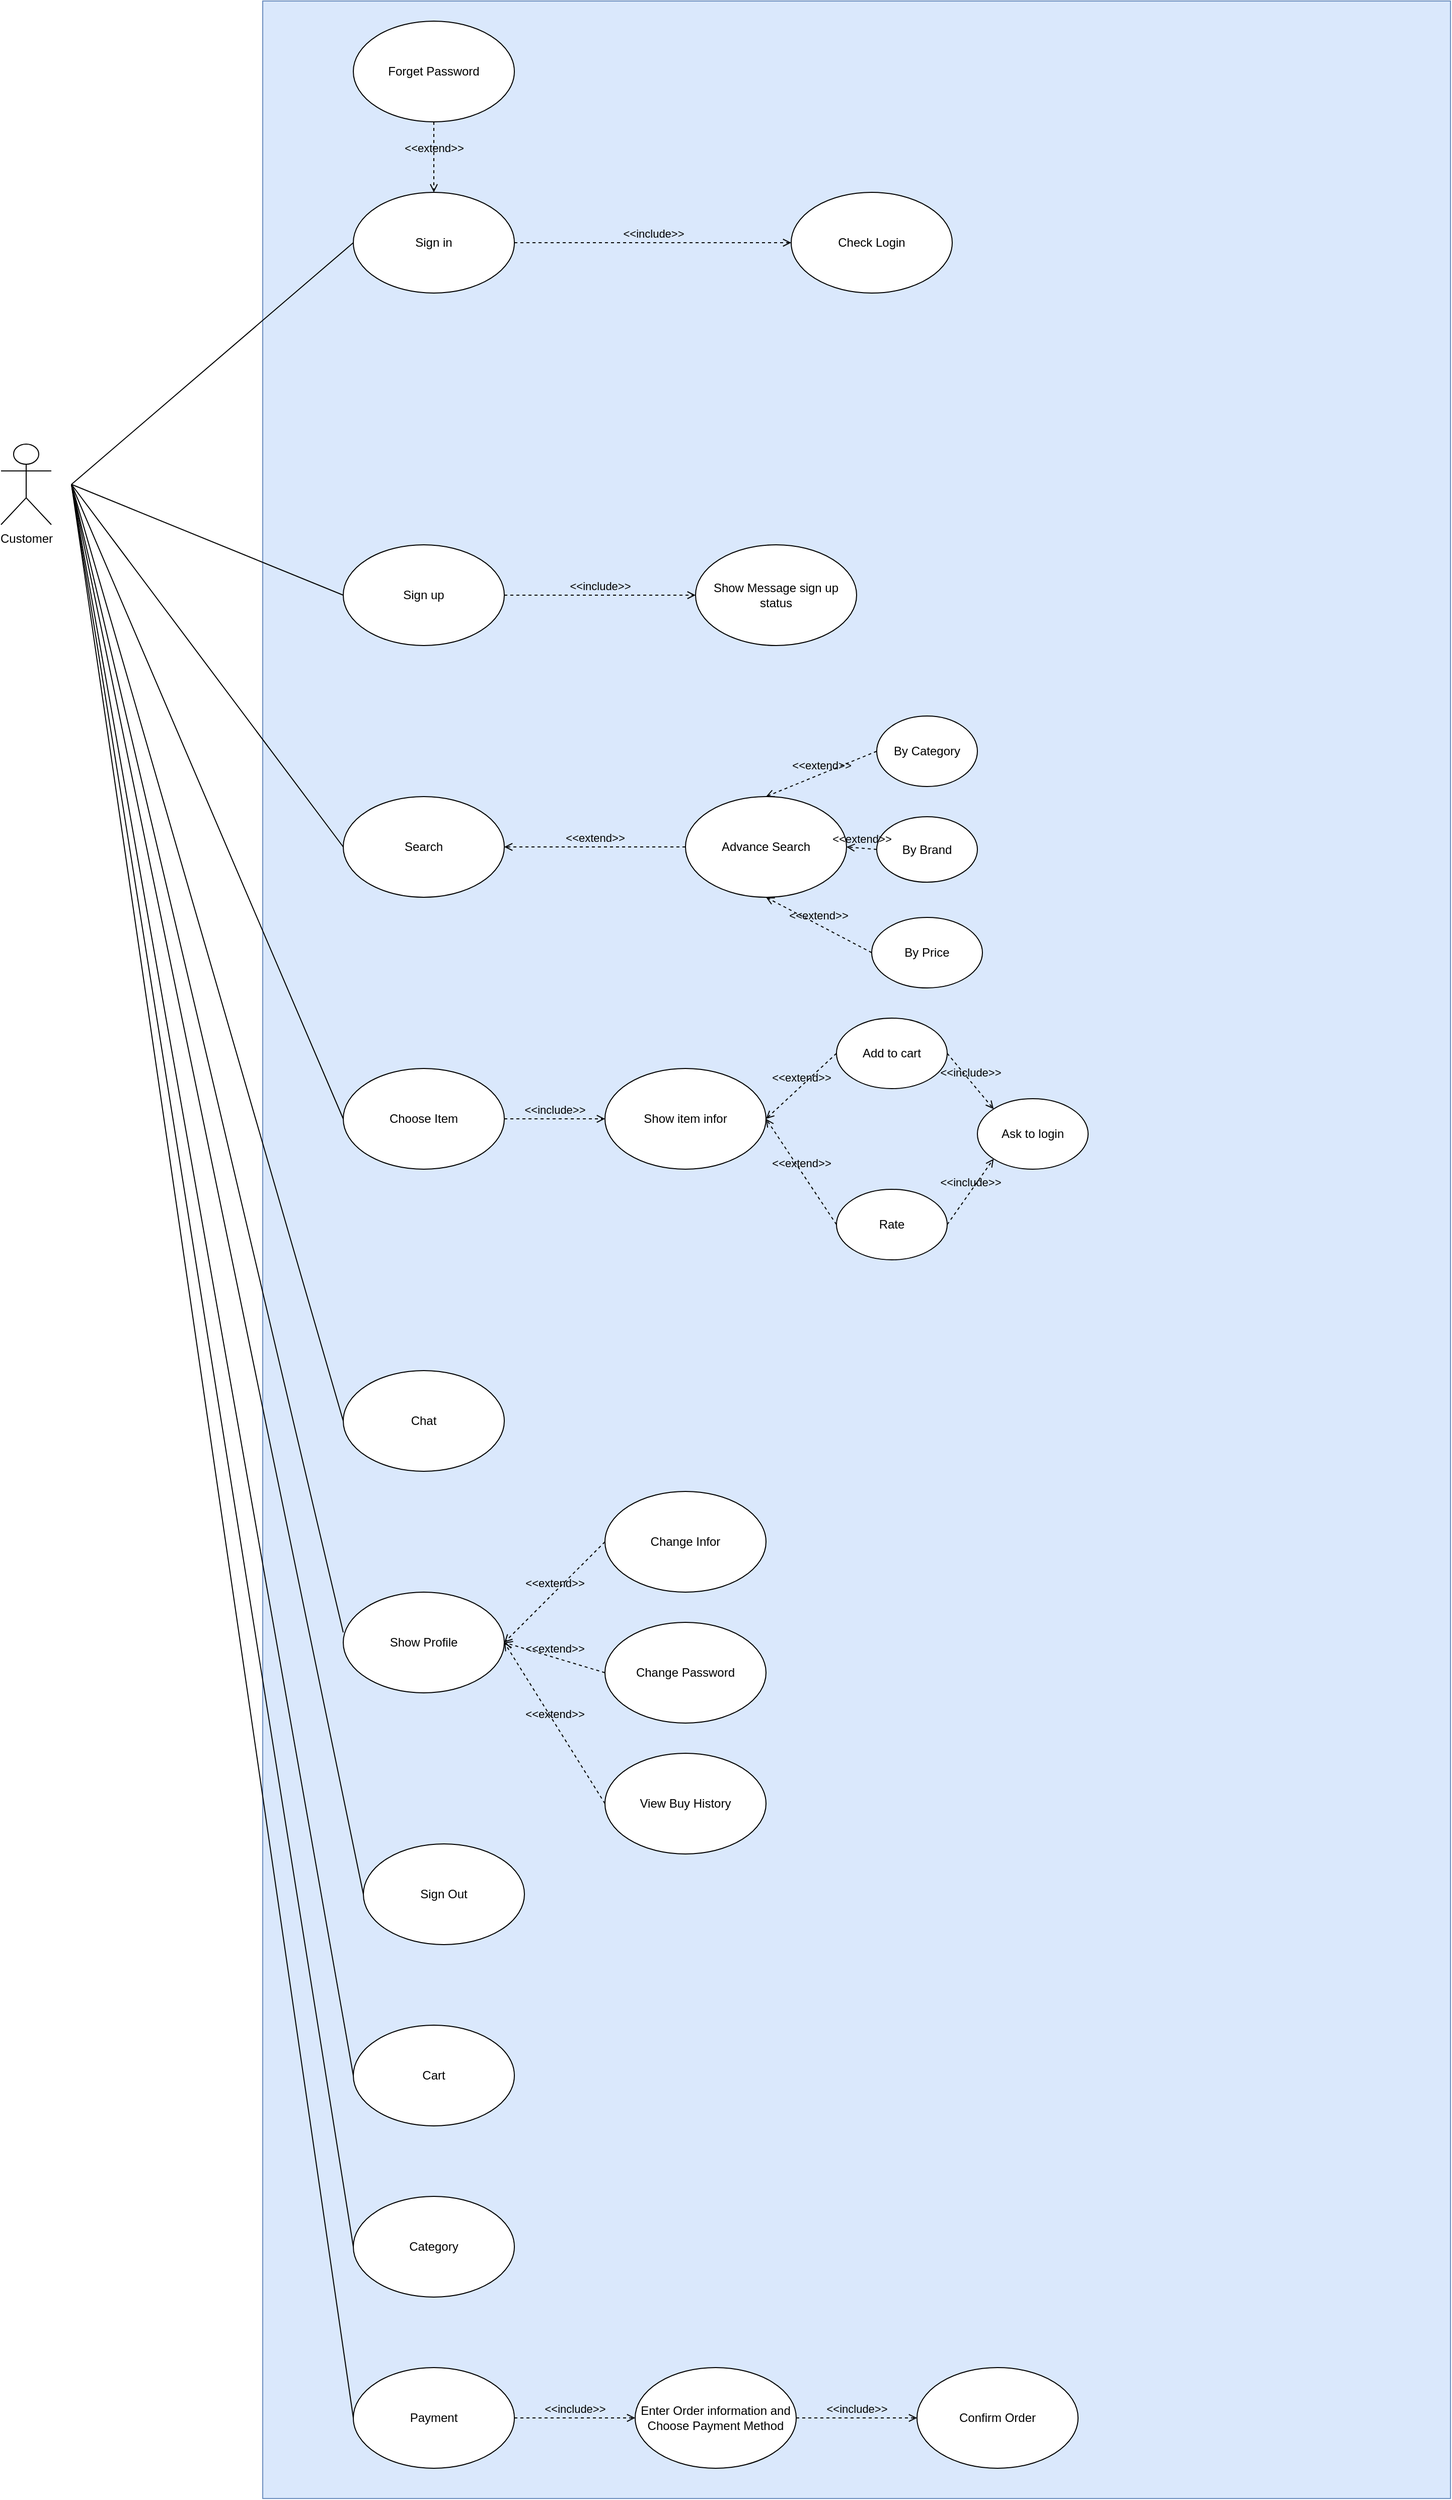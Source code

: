 <mxfile version="14.7.2" type="device"><diagram id="FuwYtHKng3kw1tdYm3NN" name="Page-1"><mxGraphModel dx="1319" dy="1904" grid="1" gridSize="10" guides="1" tooltips="1" connect="1" arrows="1" fold="1" page="1" pageScale="1" pageWidth="850" pageHeight="1100" math="0" shadow="0"><root><mxCell id="0"/><mxCell id="1" parent="0"/><mxCell id="vrG_BqVYYaVgPE3R6DJF-10" value="" style="rounded=0;whiteSpace=wrap;html=1;strokeColor=#6c8ebf;fillColor=#dae8fc;" parent="1" vertex="1"><mxGeometry x="360" y="-110" width="1180" height="2480" as="geometry"/></mxCell><mxCell id="vrG_BqVYYaVgPE3R6DJF-18" value="Customer" style="shape=umlActor;verticalLabelPosition=bottom;verticalAlign=top;html=1;" parent="1" vertex="1"><mxGeometry x="100" y="330" width="50" height="80" as="geometry"/></mxCell><mxCell id="vrG_BqVYYaVgPE3R6DJF-21" value="" style="endArrow=none;html=1;entryX=0;entryY=0.5;entryDx=0;entryDy=0;" parent="1" target="aOPvwln-VuRNfRY62x2y-16" edge="1"><mxGeometry width="50" height="50" relative="1" as="geometry"><mxPoint x="170" y="370" as="sourcePoint"/><mxPoint x="450" y="180" as="targetPoint"/></mxGeometry></mxCell><mxCell id="vrG_BqVYYaVgPE3R6DJF-23" value="Sign up" style="ellipse;whiteSpace=wrap;html=1;" parent="1" vertex="1"><mxGeometry x="440" y="430" width="160" height="100" as="geometry"/></mxCell><mxCell id="vrG_BqVYYaVgPE3R6DJF-24" value="" style="endArrow=none;html=1;entryX=0;entryY=0.5;entryDx=0;entryDy=0;" parent="1" target="vrG_BqVYYaVgPE3R6DJF-23" edge="1"><mxGeometry width="50" height="50" relative="1" as="geometry"><mxPoint x="170" y="370" as="sourcePoint"/><mxPoint x="450" y="380" as="targetPoint"/></mxGeometry></mxCell><mxCell id="vrG_BqVYYaVgPE3R6DJF-26" value="Search" style="ellipse;whiteSpace=wrap;html=1;" parent="1" vertex="1"><mxGeometry x="440" y="680" width="160" height="100" as="geometry"/></mxCell><mxCell id="vrG_BqVYYaVgPE3R6DJF-27" value="Choose Item" style="ellipse;whiteSpace=wrap;html=1;" parent="1" vertex="1"><mxGeometry x="440" y="950" width="160" height="100" as="geometry"/></mxCell><mxCell id="vrG_BqVYYaVgPE3R6DJF-30" value="Show Profile" style="ellipse;whiteSpace=wrap;html=1;" parent="1" vertex="1"><mxGeometry x="440" y="1470" width="160" height="100" as="geometry"/></mxCell><mxCell id="vrG_BqVYYaVgPE3R6DJF-31" value="Sign Out" style="ellipse;whiteSpace=wrap;html=1;" parent="1" vertex="1"><mxGeometry x="460" y="1720" width="160" height="100" as="geometry"/></mxCell><mxCell id="vrG_BqVYYaVgPE3R6DJF-39" value="Show Message sign up status" style="ellipse;whiteSpace=wrap;html=1;" parent="1" vertex="1"><mxGeometry x="790" y="430" width="160" height="100" as="geometry"/></mxCell><mxCell id="vrG_BqVYYaVgPE3R6DJF-40" value="&amp;lt;&amp;lt;include&amp;gt;&amp;gt;" style="html=1;verticalAlign=bottom;labelBackgroundColor=none;endArrow=open;endFill=0;dashed=1;exitX=1;exitY=0.5;exitDx=0;exitDy=0;entryX=0;entryY=0.5;entryDx=0;entryDy=0;" parent="1" source="vrG_BqVYYaVgPE3R6DJF-23" target="vrG_BqVYYaVgPE3R6DJF-39" edge="1"><mxGeometry width="160" relative="1" as="geometry"><mxPoint x="610" y="220" as="sourcePoint"/><mxPoint x="800" y="220" as="targetPoint"/></mxGeometry></mxCell><mxCell id="vrG_BqVYYaVgPE3R6DJF-43" value="Advance Search" style="ellipse;whiteSpace=wrap;html=1;" parent="1" vertex="1"><mxGeometry x="780" y="680" width="160" height="100" as="geometry"/></mxCell><mxCell id="vrG_BqVYYaVgPE3R6DJF-45" value="&amp;lt;&amp;lt;extend&amp;gt;&amp;gt;" style="html=1;verticalAlign=bottom;labelBackgroundColor=none;endArrow=open;endFill=0;dashed=1;exitX=0;exitY=0.5;exitDx=0;exitDy=0;entryX=1;entryY=0.5;entryDx=0;entryDy=0;" parent="1" source="vrG_BqVYYaVgPE3R6DJF-43" target="vrG_BqVYYaVgPE3R6DJF-26" edge="1"><mxGeometry width="160" relative="1" as="geometry"><mxPoint x="530" y="410" as="sourcePoint"/><mxPoint x="530" y="440" as="targetPoint"/></mxGeometry></mxCell><mxCell id="vrG_BqVYYaVgPE3R6DJF-46" value="By Category" style="ellipse;whiteSpace=wrap;html=1;" parent="1" vertex="1"><mxGeometry x="970" y="600" width="100" height="70" as="geometry"/></mxCell><mxCell id="vrG_BqVYYaVgPE3R6DJF-47" value="By Brand" style="ellipse;whiteSpace=wrap;html=1;" parent="1" vertex="1"><mxGeometry x="970" y="700" width="100" height="65" as="geometry"/></mxCell><mxCell id="vrG_BqVYYaVgPE3R6DJF-48" value="By Price" style="ellipse;whiteSpace=wrap;html=1;" parent="1" vertex="1"><mxGeometry x="965" y="800" width="110" height="70" as="geometry"/></mxCell><mxCell id="vrG_BqVYYaVgPE3R6DJF-49" value="&amp;lt;&amp;lt;extend&amp;gt;&amp;gt;" style="html=1;verticalAlign=bottom;labelBackgroundColor=none;endArrow=open;endFill=0;dashed=1;exitX=0;exitY=0.5;exitDx=0;exitDy=0;entryX=0.5;entryY=0;entryDx=0;entryDy=0;" parent="1" source="vrG_BqVYYaVgPE3R6DJF-46" target="vrG_BqVYYaVgPE3R6DJF-43" edge="1"><mxGeometry width="160" relative="1" as="geometry"><mxPoint x="790" y="740" as="sourcePoint"/><mxPoint x="610" y="740" as="targetPoint"/></mxGeometry></mxCell><mxCell id="vrG_BqVYYaVgPE3R6DJF-50" value="&amp;lt;&amp;lt;extend&amp;gt;&amp;gt;" style="html=1;verticalAlign=bottom;labelBackgroundColor=none;endArrow=open;endFill=0;dashed=1;exitX=0;exitY=0.5;exitDx=0;exitDy=0;" parent="1" source="vrG_BqVYYaVgPE3R6DJF-47" edge="1"><mxGeometry width="160" relative="1" as="geometry"><mxPoint x="800" y="750" as="sourcePoint"/><mxPoint x="940" y="730" as="targetPoint"/></mxGeometry></mxCell><mxCell id="vrG_BqVYYaVgPE3R6DJF-51" value="&amp;lt;&amp;lt;extend&amp;gt;&amp;gt;" style="html=1;verticalAlign=bottom;labelBackgroundColor=none;endArrow=open;endFill=0;dashed=1;exitX=0;exitY=0.5;exitDx=0;exitDy=0;entryX=0.5;entryY=1;entryDx=0;entryDy=0;" parent="1" source="vrG_BqVYYaVgPE3R6DJF-48" target="vrG_BqVYYaVgPE3R6DJF-43" edge="1"><mxGeometry width="160" relative="1" as="geometry"><mxPoint x="810" y="760" as="sourcePoint"/><mxPoint x="630" y="760" as="targetPoint"/></mxGeometry></mxCell><mxCell id="vrG_BqVYYaVgPE3R6DJF-52" value="" style="endArrow=none;html=1;entryX=0;entryY=0.5;entryDx=0;entryDy=0;" parent="1" target="vrG_BqVYYaVgPE3R6DJF-26" edge="1"><mxGeometry width="50" height="50" relative="1" as="geometry"><mxPoint x="170" y="370" as="sourcePoint"/><mxPoint x="450" y="490" as="targetPoint"/></mxGeometry></mxCell><mxCell id="vrG_BqVYYaVgPE3R6DJF-54" value="Show item infor" style="ellipse;whiteSpace=wrap;html=1;" parent="1" vertex="1"><mxGeometry x="700" y="950" width="160" height="100" as="geometry"/></mxCell><mxCell id="vrG_BqVYYaVgPE3R6DJF-56" value="Add to cart" style="ellipse;whiteSpace=wrap;html=1;" parent="1" vertex="1"><mxGeometry x="930" y="900" width="110" height="70" as="geometry"/></mxCell><mxCell id="vrG_BqVYYaVgPE3R6DJF-58" value="Rate" style="ellipse;whiteSpace=wrap;html=1;" parent="1" vertex="1"><mxGeometry x="930" y="1070" width="110" height="70" as="geometry"/></mxCell><mxCell id="vrG_BqVYYaVgPE3R6DJF-59" value="&amp;lt;&amp;lt;extend&amp;gt;&amp;gt;" style="html=1;verticalAlign=bottom;labelBackgroundColor=none;endArrow=open;endFill=0;dashed=1;exitX=0;exitY=0.5;exitDx=0;exitDy=0;entryX=1;entryY=0.5;entryDx=0;entryDy=0;" parent="1" source="vrG_BqVYYaVgPE3R6DJF-56" target="vrG_BqVYYaVgPE3R6DJF-54" edge="1"><mxGeometry width="160" relative="1" as="geometry"><mxPoint x="790" y="740" as="sourcePoint"/><mxPoint x="610" y="740" as="targetPoint"/></mxGeometry></mxCell><mxCell id="vrG_BqVYYaVgPE3R6DJF-60" value="&amp;lt;&amp;lt;extend&amp;gt;&amp;gt;" style="html=1;verticalAlign=bottom;labelBackgroundColor=none;endArrow=open;endFill=0;dashed=1;exitX=0;exitY=0.5;exitDx=0;exitDy=0;" parent="1" source="vrG_BqVYYaVgPE3R6DJF-58" edge="1"><mxGeometry width="160" relative="1" as="geometry"><mxPoint x="800" y="750" as="sourcePoint"/><mxPoint x="860" y="1000" as="targetPoint"/></mxGeometry></mxCell><mxCell id="vrG_BqVYYaVgPE3R6DJF-61" value="&amp;lt;&amp;lt;include&amp;gt;&amp;gt;" style="html=1;verticalAlign=bottom;labelBackgroundColor=none;endArrow=open;endFill=0;dashed=1;exitX=1;exitY=0.5;exitDx=0;exitDy=0;entryX=0;entryY=0.5;entryDx=0;entryDy=0;" parent="1" source="vrG_BqVYYaVgPE3R6DJF-27" target="vrG_BqVYYaVgPE3R6DJF-54" edge="1"><mxGeometry width="160" relative="1" as="geometry"><mxPoint x="610" y="220" as="sourcePoint"/><mxPoint x="800" y="220" as="targetPoint"/></mxGeometry></mxCell><mxCell id="vrG_BqVYYaVgPE3R6DJF-62" value="Ask to login" style="ellipse;whiteSpace=wrap;html=1;" parent="1" vertex="1"><mxGeometry x="1070" y="980" width="110" height="70" as="geometry"/></mxCell><mxCell id="vrG_BqVYYaVgPE3R6DJF-64" value="&amp;lt;&amp;lt;include&amp;gt;&amp;gt;" style="html=1;verticalAlign=bottom;labelBackgroundColor=none;endArrow=open;endFill=0;dashed=1;exitX=1;exitY=0.5;exitDx=0;exitDy=0;entryX=0;entryY=0;entryDx=0;entryDy=0;" parent="1" source="vrG_BqVYYaVgPE3R6DJF-56" target="vrG_BqVYYaVgPE3R6DJF-62" edge="1"><mxGeometry width="160" relative="1" as="geometry"><mxPoint x="610" y="1010" as="sourcePoint"/><mxPoint x="710" y="1010" as="targetPoint"/></mxGeometry></mxCell><mxCell id="vrG_BqVYYaVgPE3R6DJF-67" value="&amp;lt;&amp;lt;include&amp;gt;&amp;gt;" style="html=1;verticalAlign=bottom;labelBackgroundColor=none;endArrow=open;endFill=0;dashed=1;exitX=1;exitY=0.5;exitDx=0;exitDy=0;entryX=0;entryY=1;entryDx=0;entryDy=0;" parent="1" source="vrG_BqVYYaVgPE3R6DJF-58" target="vrG_BqVYYaVgPE3R6DJF-62" edge="1"><mxGeometry width="160" relative="1" as="geometry"><mxPoint x="610" y="1010" as="sourcePoint"/><mxPoint x="710" y="1010" as="targetPoint"/></mxGeometry></mxCell><mxCell id="vrG_BqVYYaVgPE3R6DJF-68" value="Chat" style="ellipse;whiteSpace=wrap;html=1;" parent="1" vertex="1"><mxGeometry x="440" y="1250" width="160" height="100" as="geometry"/></mxCell><mxCell id="vrG_BqVYYaVgPE3R6DJF-71" value="Change Infor" style="ellipse;whiteSpace=wrap;html=1;" parent="1" vertex="1"><mxGeometry x="700" y="1370" width="160" height="100" as="geometry"/></mxCell><mxCell id="vrG_BqVYYaVgPE3R6DJF-72" value="Change Password" style="ellipse;whiteSpace=wrap;html=1;" parent="1" vertex="1"><mxGeometry x="700" y="1500" width="160" height="100" as="geometry"/></mxCell><mxCell id="vrG_BqVYYaVgPE3R6DJF-73" value="View Buy History" style="ellipse;whiteSpace=wrap;html=1;" parent="1" vertex="1"><mxGeometry x="700" y="1630" width="160" height="100" as="geometry"/></mxCell><mxCell id="vrG_BqVYYaVgPE3R6DJF-74" value="&amp;lt;&amp;lt;extend&amp;gt;&amp;gt;" style="html=1;verticalAlign=bottom;labelBackgroundColor=none;endArrow=open;endFill=0;dashed=1;exitX=0;exitY=0.5;exitDx=0;exitDy=0;entryX=1;entryY=0.5;entryDx=0;entryDy=0;" parent="1" source="vrG_BqVYYaVgPE3R6DJF-71" target="vrG_BqVYYaVgPE3R6DJF-30" edge="1"><mxGeometry width="160" relative="1" as="geometry"><mxPoint x="610" y="1290" as="sourcePoint"/><mxPoint x="710" y="1290" as="targetPoint"/></mxGeometry></mxCell><mxCell id="vrG_BqVYYaVgPE3R6DJF-75" value="&amp;lt;&amp;lt;extend&amp;gt;&amp;gt;" style="html=1;verticalAlign=bottom;labelBackgroundColor=none;endArrow=open;endFill=0;dashed=1;exitX=0;exitY=0.5;exitDx=0;exitDy=0;" parent="1" source="vrG_BqVYYaVgPE3R6DJF-72" edge="1"><mxGeometry width="160" relative="1" as="geometry"><mxPoint x="620" y="1300" as="sourcePoint"/><mxPoint x="600" y="1520" as="targetPoint"/></mxGeometry></mxCell><mxCell id="vrG_BqVYYaVgPE3R6DJF-76" value="&amp;lt;&amp;lt;extend&amp;gt;&amp;gt;" style="html=1;verticalAlign=bottom;labelBackgroundColor=none;endArrow=open;endFill=0;dashed=1;exitX=0;exitY=0.5;exitDx=0;exitDy=0;entryX=1;entryY=0.5;entryDx=0;entryDy=0;" parent="1" source="vrG_BqVYYaVgPE3R6DJF-73" target="vrG_BqVYYaVgPE3R6DJF-30" edge="1"><mxGeometry width="160" relative="1" as="geometry"><mxPoint x="630" y="1310" as="sourcePoint"/><mxPoint x="730" y="1310" as="targetPoint"/></mxGeometry></mxCell><mxCell id="vrG_BqVYYaVgPE3R6DJF-78" value="" style="endArrow=none;html=1;entryX=0;entryY=0.5;entryDx=0;entryDy=0;" parent="1" target="vrG_BqVYYaVgPE3R6DJF-27" edge="1"><mxGeometry width="50" height="50" relative="1" as="geometry"><mxPoint x="170" y="370" as="sourcePoint"/><mxPoint x="450" y="740" as="targetPoint"/></mxGeometry></mxCell><mxCell id="vrG_BqVYYaVgPE3R6DJF-79" value="" style="endArrow=none;html=1;entryX=0;entryY=0.5;entryDx=0;entryDy=0;" parent="1" target="vrG_BqVYYaVgPE3R6DJF-68" edge="1"><mxGeometry width="50" height="50" relative="1" as="geometry"><mxPoint x="170" y="370" as="sourcePoint"/><mxPoint x="440" y="1280" as="targetPoint"/></mxGeometry></mxCell><mxCell id="vrG_BqVYYaVgPE3R6DJF-80" value="" style="endArrow=none;html=1;" parent="1" edge="1"><mxGeometry width="50" height="50" relative="1" as="geometry"><mxPoint x="170" y="370" as="sourcePoint"/><mxPoint x="440" y="1510" as="targetPoint"/></mxGeometry></mxCell><mxCell id="vrG_BqVYYaVgPE3R6DJF-81" value="" style="endArrow=none;html=1;entryX=0;entryY=0.5;entryDx=0;entryDy=0;" parent="1" target="vrG_BqVYYaVgPE3R6DJF-31" edge="1"><mxGeometry width="50" height="50" relative="1" as="geometry"><mxPoint x="170" y="370" as="sourcePoint"/><mxPoint x="480" y="770" as="targetPoint"/></mxGeometry></mxCell><mxCell id="jQRd8p_U8viPup1UF6Hw-2" value="Cart" style="ellipse;whiteSpace=wrap;html=1;" parent="1" vertex="1"><mxGeometry x="450" y="1900" width="160" height="100" as="geometry"/></mxCell><mxCell id="jQRd8p_U8viPup1UF6Hw-6" value="" style="endArrow=none;html=1;entryX=0;entryY=0.5;entryDx=0;entryDy=0;" parent="1" target="jQRd8p_U8viPup1UF6Hw-2" edge="1"><mxGeometry width="50" height="50" relative="1" as="geometry"><mxPoint x="170" y="370" as="sourcePoint"/><mxPoint x="690" y="410" as="targetPoint"/></mxGeometry></mxCell><mxCell id="aOPvwln-VuRNfRY62x2y-1" value="Category" style="ellipse;whiteSpace=wrap;html=1;" parent="1" vertex="1"><mxGeometry x="450" y="2070" width="160" height="100" as="geometry"/></mxCell><mxCell id="aOPvwln-VuRNfRY62x2y-2" value="Payment" style="ellipse;whiteSpace=wrap;html=1;" parent="1" vertex="1"><mxGeometry x="450" y="2240" width="160" height="100" as="geometry"/></mxCell><mxCell id="aOPvwln-VuRNfRY62x2y-3" value="&amp;lt;&amp;lt;include&amp;gt;&amp;gt;" style="html=1;verticalAlign=bottom;labelBackgroundColor=none;endArrow=open;endFill=0;dashed=1;exitX=1;exitY=0.5;exitDx=0;exitDy=0;entryX=0;entryY=0.5;entryDx=0;entryDy=0;" parent="1" source="aOPvwln-VuRNfRY62x2y-2" target="aOPvwln-VuRNfRY62x2y-4" edge="1"><mxGeometry width="160" relative="1" as="geometry"><mxPoint x="620" y="2289.5" as="sourcePoint"/><mxPoint x="720" y="2289.5" as="targetPoint"/></mxGeometry></mxCell><mxCell id="aOPvwln-VuRNfRY62x2y-4" value="Enter Order information and Choose Payment Method" style="ellipse;whiteSpace=wrap;html=1;" parent="1" vertex="1"><mxGeometry x="730" y="2240" width="160" height="100" as="geometry"/></mxCell><mxCell id="aOPvwln-VuRNfRY62x2y-8" value="&amp;lt;&amp;lt;include&amp;gt;&amp;gt;" style="html=1;verticalAlign=bottom;labelBackgroundColor=none;endArrow=open;endFill=0;dashed=1;exitX=1;exitY=0.5;exitDx=0;exitDy=0;entryX=0;entryY=0.5;entryDx=0;entryDy=0;" parent="1" source="aOPvwln-VuRNfRY62x2y-4" target="aOPvwln-VuRNfRY62x2y-9" edge="1"><mxGeometry width="160" relative="1" as="geometry"><mxPoint x="1205" y="2290" as="sourcePoint"/><mxPoint x="1040" y="2300" as="targetPoint"/></mxGeometry></mxCell><mxCell id="aOPvwln-VuRNfRY62x2y-9" value="Confirm Order" style="ellipse;whiteSpace=wrap;html=1;" parent="1" vertex="1"><mxGeometry x="1010" y="2240" width="160" height="100" as="geometry"/></mxCell><mxCell id="aOPvwln-VuRNfRY62x2y-11" value="" style="endArrow=none;html=1;entryX=0;entryY=0.5;entryDx=0;entryDy=0;" parent="1" target="aOPvwln-VuRNfRY62x2y-1" edge="1"><mxGeometry width="50" height="50" relative="1" as="geometry"><mxPoint x="170" y="370" as="sourcePoint"/><mxPoint x="460" y="1960" as="targetPoint"/></mxGeometry></mxCell><mxCell id="aOPvwln-VuRNfRY62x2y-12" value="" style="endArrow=none;html=1;entryX=0;entryY=0.5;entryDx=0;entryDy=0;" parent="1" target="aOPvwln-VuRNfRY62x2y-2" edge="1"><mxGeometry width="50" height="50" relative="1" as="geometry"><mxPoint x="170" y="370" as="sourcePoint"/><mxPoint x="460" y="2130" as="targetPoint"/></mxGeometry></mxCell><mxCell id="aOPvwln-VuRNfRY62x2y-16" value="Sign in" style="ellipse;whiteSpace=wrap;html=1;" parent="1" vertex="1"><mxGeometry x="450" y="80" width="160" height="100" as="geometry"/></mxCell><mxCell id="aOPvwln-VuRNfRY62x2y-19" value="Check Login" style="ellipse;whiteSpace=wrap;html=1;" parent="1" vertex="1"><mxGeometry x="885" y="80" width="160" height="100" as="geometry"/></mxCell><mxCell id="aOPvwln-VuRNfRY62x2y-24" value="Forget Password" style="ellipse;whiteSpace=wrap;html=1;" parent="1" vertex="1"><mxGeometry x="450" y="-90" width="160" height="100" as="geometry"/></mxCell><mxCell id="aOPvwln-VuRNfRY62x2y-25" value="&amp;lt;&amp;lt;include&amp;gt;&amp;gt;" style="html=1;verticalAlign=bottom;labelBackgroundColor=none;endArrow=open;endFill=0;dashed=1;exitX=1;exitY=0.5;exitDx=0;exitDy=0;entryX=0;entryY=0.5;entryDx=0;entryDy=0;" parent="1" source="aOPvwln-VuRNfRY62x2y-16" target="aOPvwln-VuRNfRY62x2y-19" edge="1"><mxGeometry width="160" relative="1" as="geometry"><mxPoint x="816.569" y="45.355" as="sourcePoint"/><mxPoint x="895" y="140" as="targetPoint"/></mxGeometry></mxCell><mxCell id="aOPvwln-VuRNfRY62x2y-27" value="&amp;lt;&amp;lt;extend&amp;gt;&amp;gt;" style="html=1;verticalAlign=bottom;labelBackgroundColor=none;endArrow=open;endFill=0;dashed=1;exitX=0.5;exitY=1;exitDx=0;exitDy=0;entryX=0.5;entryY=0;entryDx=0;entryDy=0;" parent="1" source="aOPvwln-VuRNfRY62x2y-24" target="aOPvwln-VuRNfRY62x2y-16" edge="1"><mxGeometry width="160" relative="1" as="geometry"><mxPoint x="703.431" y="45.355" as="sourcePoint"/><mxPoint x="620" y="140" as="targetPoint"/></mxGeometry></mxCell></root></mxGraphModel></diagram></mxfile>